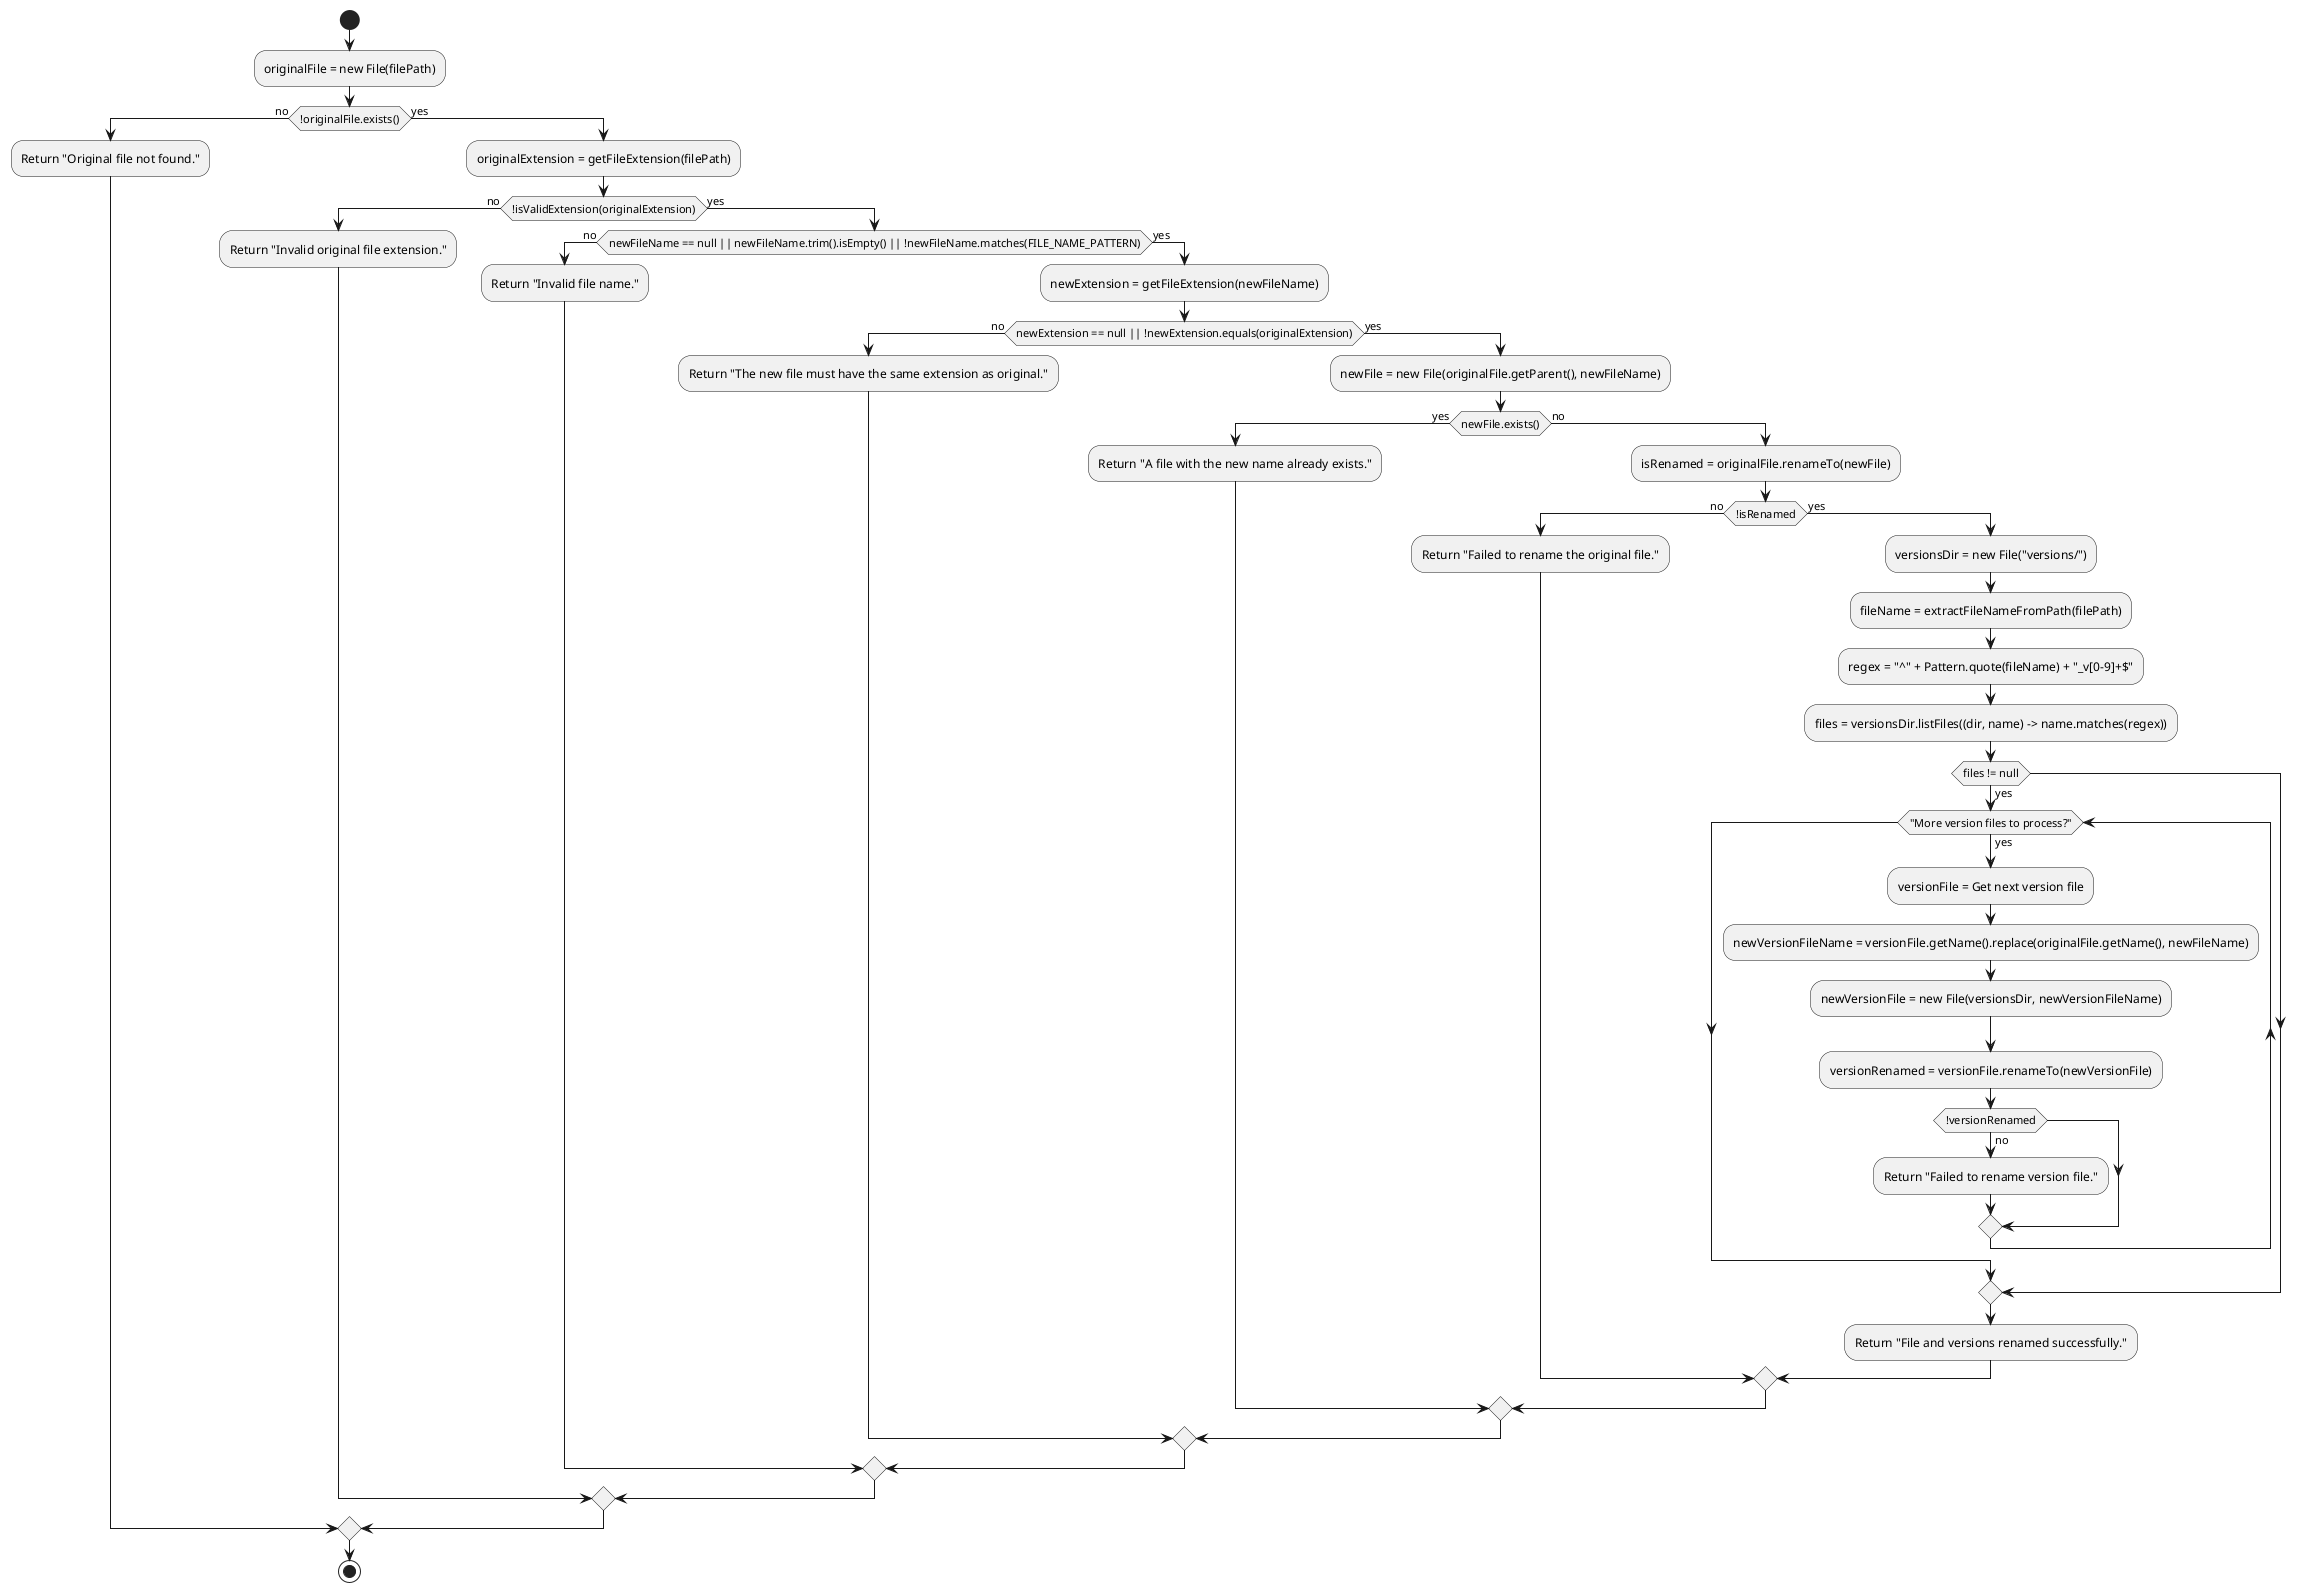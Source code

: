 @startuml
start
:originalFile = new File(filePath);
if (!originalFile.exists()) then (no)
  :Return "Original file not found.";
else (yes)
  :originalExtension = getFileExtension(filePath);
  if (!isValidExtension(originalExtension)) then (no)
    :Return "Invalid original file extension.";
  else (yes)
    if (newFileName == null || newFileName.trim().isEmpty() || !newFileName.matches(FILE_NAME_PATTERN)) then (no)
      :Return "Invalid file name.";
    else (yes)
      :newExtension = getFileExtension(newFileName);
      if (newExtension == null || !newExtension.equals(originalExtension)) then (no)
        :Return "The new file must have the same extension as original.";
      else (yes)
        :newFile = new File(originalFile.getParent(), newFileName);
        if (newFile.exists()) then (yes)
          :Return "A file with the new name already exists.";
        else (no)
          :isRenamed = originalFile.renameTo(newFile);
          if (!isRenamed) then (no)
            :Return "Failed to rename the original file.";
          else (yes)
            :versionsDir = new File("versions/");
            :fileName = extractFileNameFromPath(filePath);
            :regex = "^" + Pattern.quote(fileName) + "_v[0-9]+$";
            :files = versionsDir.listFiles((dir, name) -> name.matches(regex));
            if (files != null) then (yes)
              while ("More version files to process?") is (yes)
                :versionFile = Get next version file;
                :newVersionFileName = versionFile.getName().replace(originalFile.getName(), newFileName);
                :newVersionFile = new File(versionsDir, newVersionFileName);
                :versionRenamed = versionFile.renameTo(newVersionFile);
                if (!versionRenamed) then (no)
                  :Return "Failed to rename version file.";
                endif
              endwhile
            endif
            :Return "File and versions renamed successfully.";
          endif
        endif
      endif
    endif
  endif
endif
stop
@enduml
